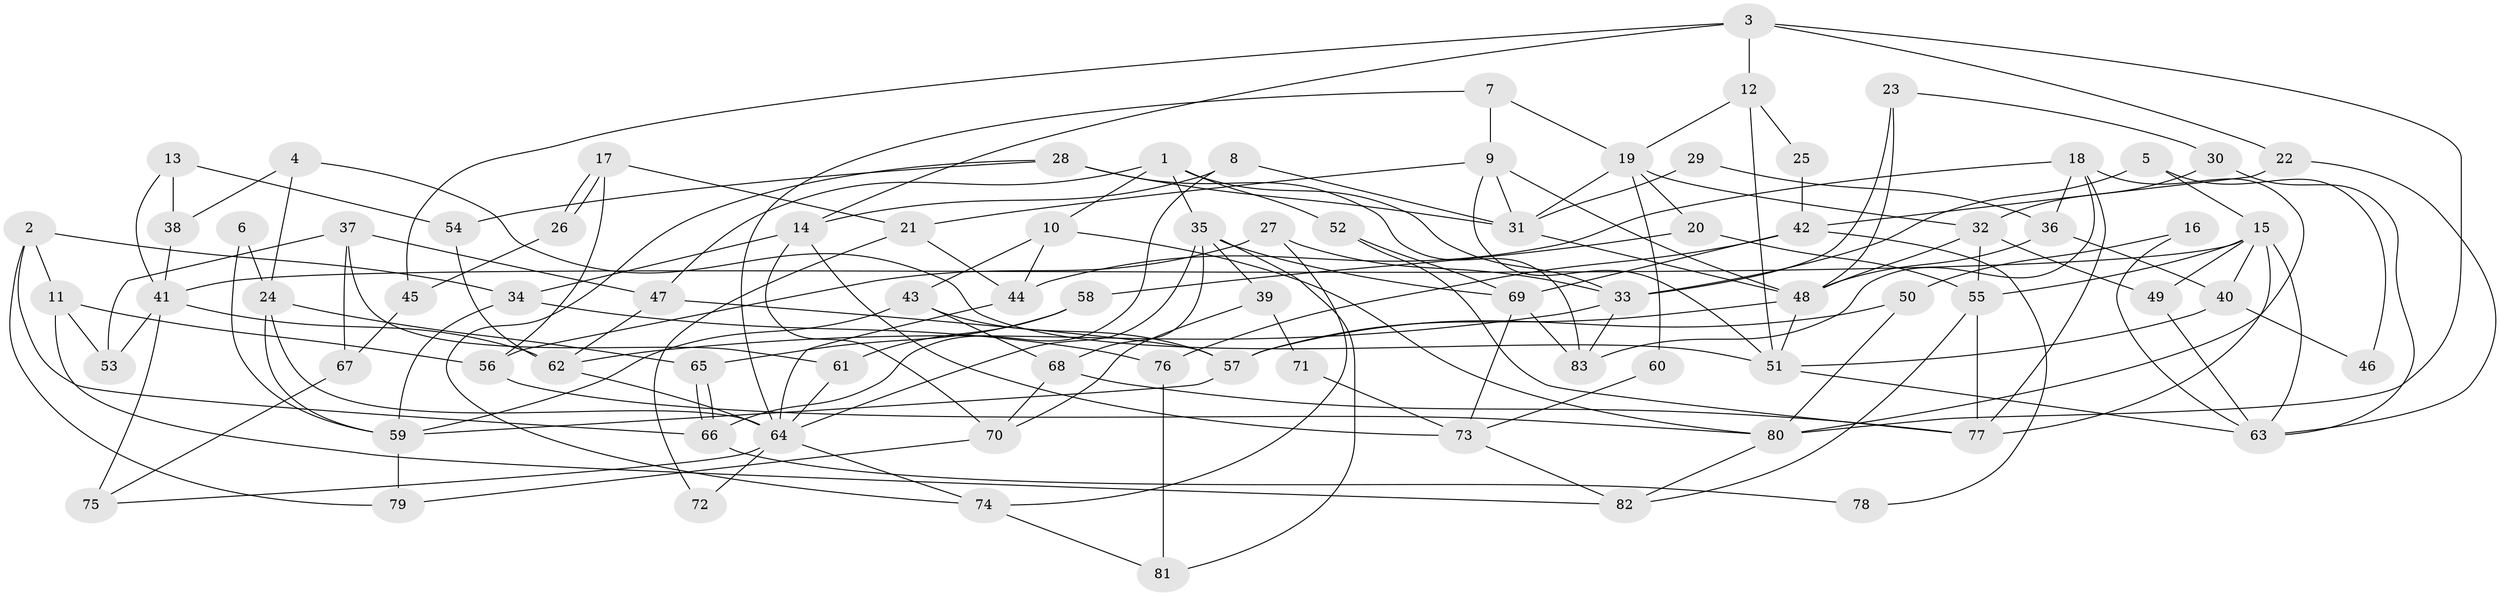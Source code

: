 // Generated by graph-tools (version 1.1) at 2025/50/03/09/25 04:50:26]
// undirected, 83 vertices, 166 edges
graph export_dot {
graph [start="1"]
  node [color=gray90,style=filled];
  1;
  2;
  3;
  4;
  5;
  6;
  7;
  8;
  9;
  10;
  11;
  12;
  13;
  14;
  15;
  16;
  17;
  18;
  19;
  20;
  21;
  22;
  23;
  24;
  25;
  26;
  27;
  28;
  29;
  30;
  31;
  32;
  33;
  34;
  35;
  36;
  37;
  38;
  39;
  40;
  41;
  42;
  43;
  44;
  45;
  46;
  47;
  48;
  49;
  50;
  51;
  52;
  53;
  54;
  55;
  56;
  57;
  58;
  59;
  60;
  61;
  62;
  63;
  64;
  65;
  66;
  67;
  68;
  69;
  70;
  71;
  72;
  73;
  74;
  75;
  76;
  77;
  78;
  79;
  80;
  81;
  82;
  83;
  1 -- 52;
  1 -- 10;
  1 -- 33;
  1 -- 35;
  1 -- 47;
  2 -- 79;
  2 -- 34;
  2 -- 11;
  2 -- 66;
  3 -- 80;
  3 -- 14;
  3 -- 12;
  3 -- 22;
  3 -- 45;
  4 -- 24;
  4 -- 51;
  4 -- 38;
  5 -- 33;
  5 -- 15;
  5 -- 46;
  6 -- 59;
  6 -- 24;
  7 -- 9;
  7 -- 64;
  7 -- 19;
  8 -- 66;
  8 -- 31;
  8 -- 14;
  9 -- 31;
  9 -- 51;
  9 -- 21;
  9 -- 48;
  10 -- 80;
  10 -- 43;
  10 -- 44;
  11 -- 56;
  11 -- 53;
  11 -- 82;
  12 -- 19;
  12 -- 25;
  12 -- 51;
  13 -- 38;
  13 -- 54;
  13 -- 41;
  14 -- 34;
  14 -- 70;
  14 -- 73;
  15 -- 40;
  15 -- 77;
  15 -- 41;
  15 -- 49;
  15 -- 55;
  15 -- 63;
  16 -- 63;
  16 -- 50;
  17 -- 26;
  17 -- 26;
  17 -- 21;
  17 -- 56;
  18 -- 83;
  18 -- 44;
  18 -- 36;
  18 -- 77;
  18 -- 80;
  19 -- 32;
  19 -- 20;
  19 -- 31;
  19 -- 60;
  20 -- 55;
  20 -- 58;
  21 -- 44;
  21 -- 72;
  22 -- 63;
  22 -- 42;
  23 -- 48;
  23 -- 33;
  23 -- 30;
  24 -- 59;
  24 -- 65;
  24 -- 64;
  25 -- 42;
  26 -- 45;
  27 -- 56;
  27 -- 74;
  27 -- 33;
  28 -- 83;
  28 -- 31;
  28 -- 54;
  28 -- 74;
  29 -- 36;
  29 -- 31;
  30 -- 63;
  30 -- 32;
  31 -- 48;
  32 -- 49;
  32 -- 48;
  32 -- 55;
  33 -- 62;
  33 -- 83;
  34 -- 76;
  34 -- 59;
  35 -- 64;
  35 -- 39;
  35 -- 68;
  35 -- 69;
  35 -- 81;
  36 -- 48;
  36 -- 40;
  37 -- 47;
  37 -- 53;
  37 -- 61;
  37 -- 67;
  38 -- 41;
  39 -- 70;
  39 -- 71;
  40 -- 51;
  40 -- 46;
  41 -- 53;
  41 -- 62;
  41 -- 75;
  42 -- 69;
  42 -- 76;
  42 -- 78;
  43 -- 68;
  43 -- 57;
  43 -- 59;
  44 -- 64;
  45 -- 67;
  47 -- 62;
  47 -- 57;
  48 -- 51;
  48 -- 57;
  49 -- 63;
  50 -- 80;
  50 -- 57;
  51 -- 63;
  52 -- 77;
  52 -- 69;
  54 -- 62;
  55 -- 77;
  55 -- 82;
  56 -- 80;
  57 -- 59;
  58 -- 61;
  58 -- 65;
  59 -- 79;
  60 -- 73;
  61 -- 64;
  62 -- 64;
  64 -- 72;
  64 -- 74;
  64 -- 75;
  65 -- 66;
  65 -- 66;
  66 -- 78;
  67 -- 75;
  68 -- 77;
  68 -- 70;
  69 -- 73;
  69 -- 83;
  70 -- 79;
  71 -- 73;
  73 -- 82;
  74 -- 81;
  76 -- 81;
  80 -- 82;
}
